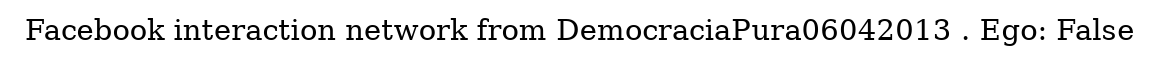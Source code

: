 digraph  {
	graph [label="Facebook interaction network from DemocraciaPura06042013 . Ego: False"];
}
